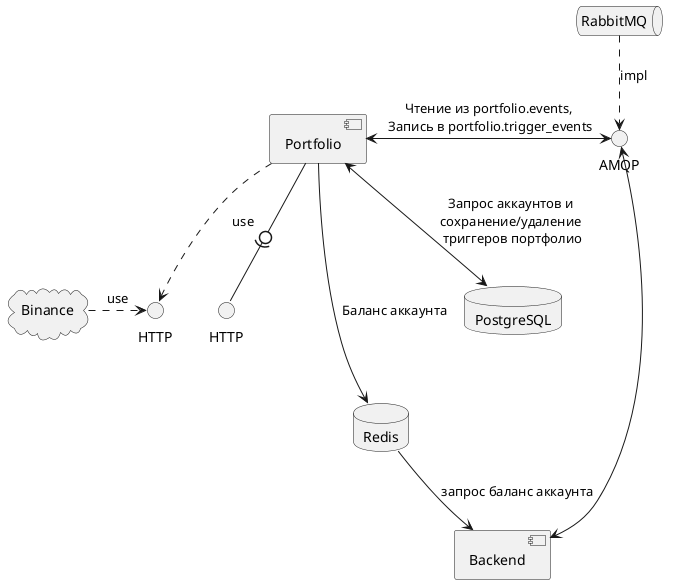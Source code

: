 @startuml

component Portfolio
interface AMQP
interface HTTP as http1
interface HTTP as http2
database Redis
queue RabbitMQ
cloud Binance
component Backend
database PostgreSQL

Portfolio -0)- http1
Portfolio ..> http2: use
Binance .> http2: use
Portfolio ---> Redis: Баланс аккаунта
Portfolio <-> AMQP: Чтение из portfolio.events,\n Запись в portfolio.trigger_events
Portfolio <--> PostgreSQL: Запрос аккаунтов и \nсохранение/удаление \nтриггеров портфолио
RabbitMQ ..> AMQP: impl
AMQP <-> Backend
Redis --> Backend: запрос баланс аккаунта

@enduml
